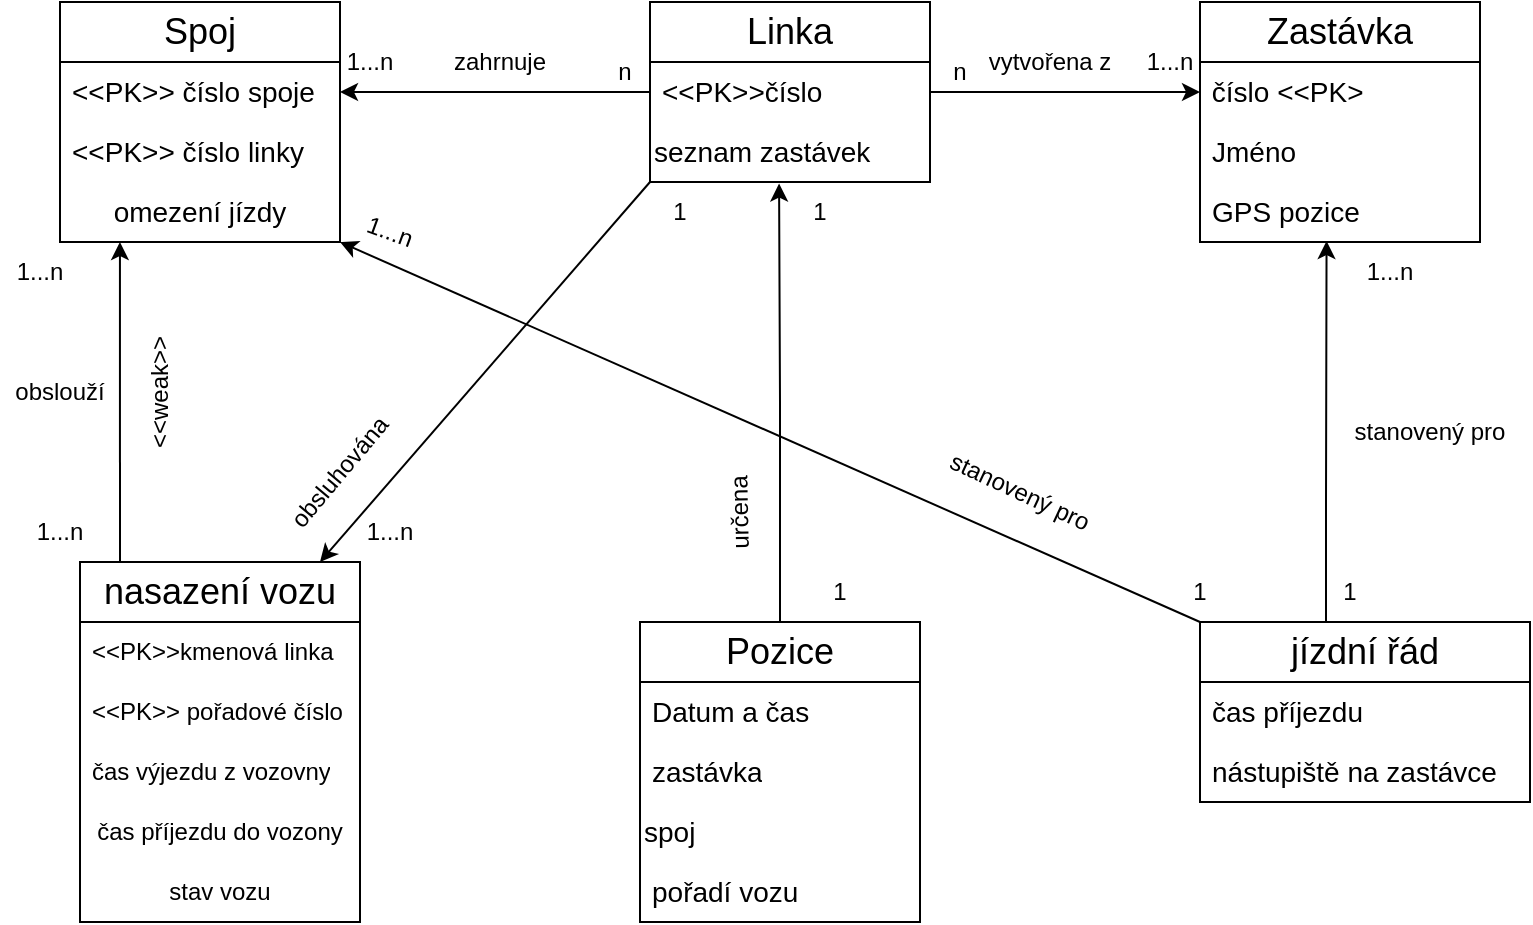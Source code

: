 <mxfile version="22.0.8" type="github">
  <diagram name="Page-1" id="-bD9WmfOeyug8CpIs4vH">
    <mxGraphModel dx="1410" dy="640" grid="1" gridSize="10" guides="1" tooltips="1" connect="1" arrows="1" fold="1" page="1" pageScale="1" pageWidth="850" pageHeight="1100" background="#ffffff" math="0" shadow="0">
      <root>
        <mxCell id="0" />
        <mxCell id="1" parent="0" />
        <mxCell id="CPpi-T0CUva5ExN3Evoc-3" value="&lt;font style=&quot;font-size: 18px;&quot;&gt;Zastávka&lt;/font&gt;" style="swimlane;fontStyle=0;childLayout=stackLayout;horizontal=1;startSize=30;horizontalStack=0;resizeParent=1;resizeParentMax=0;resizeLast=0;collapsible=1;marginBottom=0;whiteSpace=wrap;html=1;" parent="1" vertex="1">
          <mxGeometry x="630" y="40" width="140" height="120" as="geometry" />
        </mxCell>
        <mxCell id="J_cl9QAVBTpifiWZS7fb-1" value="&lt;font style=&quot;font-size: 14px;&quot;&gt;&amp;nbsp;číslo &amp;lt;&amp;lt;PK&amp;gt;&lt;/font&gt;" style="text;html=1;strokeColor=none;fillColor=none;align=left;verticalAlign=middle;whiteSpace=wrap;rounded=0;" parent="CPpi-T0CUva5ExN3Evoc-3" vertex="1">
          <mxGeometry y="30" width="140" height="30" as="geometry" />
        </mxCell>
        <mxCell id="CPpi-T0CUva5ExN3Evoc-5" value="&lt;font style=&quot;font-size: 14px;&quot;&gt;Jméno&lt;/font&gt;" style="text;strokeColor=none;fillColor=none;align=left;verticalAlign=middle;spacingLeft=4;spacingRight=4;overflow=hidden;points=[[0,0.5],[1,0.5]];portConstraint=eastwest;rotatable=0;whiteSpace=wrap;html=1;" parent="CPpi-T0CUva5ExN3Evoc-3" vertex="1">
          <mxGeometry y="60" width="140" height="30" as="geometry" />
        </mxCell>
        <mxCell id="CPpi-T0CUva5ExN3Evoc-6" value="&lt;font style=&quot;font-size: 14px;&quot;&gt;GPS pozice&lt;/font&gt;" style="text;strokeColor=none;fillColor=none;align=left;verticalAlign=middle;spacingLeft=4;spacingRight=4;overflow=hidden;points=[[0,0.5],[1,0.5]];portConstraint=eastwest;rotatable=0;whiteSpace=wrap;html=1;" parent="CPpi-T0CUva5ExN3Evoc-3" vertex="1">
          <mxGeometry y="90" width="140" height="30" as="geometry" />
        </mxCell>
        <mxCell id="CPpi-T0CUva5ExN3Evoc-7" value="&lt;font style=&quot;font-size: 18px;&quot;&gt;Linka&lt;/font&gt;" style="swimlane;fontStyle=0;childLayout=stackLayout;horizontal=1;startSize=30;horizontalStack=0;resizeParent=1;resizeParentMax=0;resizeLast=0;collapsible=1;marginBottom=0;whiteSpace=wrap;html=1;" parent="1" vertex="1">
          <mxGeometry x="355" y="40" width="140" height="90" as="geometry">
            <mxRectangle x="355" y="40" width="60" height="30" as="alternateBounds" />
          </mxGeometry>
        </mxCell>
        <mxCell id="CPpi-T0CUva5ExN3Evoc-9" value="&lt;font style=&quot;font-size: 14px;&quot;&gt;&amp;lt;&amp;lt;PK&amp;gt;&amp;gt;číslo&amp;nbsp;&lt;br&gt;&lt;/font&gt;" style="text;strokeColor=none;fillColor=none;align=left;verticalAlign=middle;spacingLeft=4;spacingRight=4;overflow=hidden;points=[[0,0.5],[1,0.5]];portConstraint=eastwest;rotatable=0;whiteSpace=wrap;html=1;" parent="CPpi-T0CUva5ExN3Evoc-7" vertex="1">
          <mxGeometry y="30" width="140" height="30" as="geometry" />
        </mxCell>
        <mxCell id="Fumt1I7i6K-nKuNbreHp-10" value="&lt;font style=&quot;font-size: 14px;&quot;&gt;seznam zastávek&lt;/font&gt;" style="text;html=1;strokeColor=none;fillColor=none;align=left;verticalAlign=middle;whiteSpace=wrap;rounded=0;" vertex="1" parent="CPpi-T0CUva5ExN3Evoc-7">
          <mxGeometry y="60" width="140" height="30" as="geometry" />
        </mxCell>
        <mxCell id="CPpi-T0CUva5ExN3Evoc-11" value="&lt;font style=&quot;font-size: 18px;&quot;&gt;Spoj&lt;/font&gt;" style="swimlane;fontStyle=0;childLayout=stackLayout;horizontal=1;startSize=30;horizontalStack=0;resizeParent=1;resizeParentMax=0;resizeLast=0;collapsible=1;marginBottom=0;whiteSpace=wrap;html=1;" parent="1" vertex="1">
          <mxGeometry x="60" y="40" width="140" height="120" as="geometry" />
        </mxCell>
        <mxCell id="CPpi-T0CUva5ExN3Evoc-13" value="&lt;font style=&quot;font-size: 14px;&quot;&gt;&amp;lt;&amp;lt;PK&amp;gt;&amp;gt; číslo spoje&lt;/font&gt;" style="text;strokeColor=none;fillColor=none;align=left;verticalAlign=middle;spacingLeft=4;spacingRight=4;overflow=hidden;points=[[0,0.5],[1,0.5]];portConstraint=eastwest;rotatable=0;whiteSpace=wrap;html=1;" parent="CPpi-T0CUva5ExN3Evoc-11" vertex="1">
          <mxGeometry y="30" width="140" height="30" as="geometry" />
        </mxCell>
        <mxCell id="CPpi-T0CUva5ExN3Evoc-14" value="&lt;font style=&quot;font-size: 14px;&quot;&gt;&amp;lt;&amp;lt;PK&amp;gt;&amp;gt; číslo linky&lt;/font&gt;" style="text;strokeColor=none;fillColor=none;align=left;verticalAlign=middle;spacingLeft=4;spacingRight=4;overflow=hidden;points=[[0,0.5],[1,0.5]];portConstraint=eastwest;rotatable=0;whiteSpace=wrap;html=1;" parent="CPpi-T0CUva5ExN3Evoc-11" vertex="1">
          <mxGeometry y="60" width="140" height="30" as="geometry" />
        </mxCell>
        <mxCell id="J_cl9QAVBTpifiWZS7fb-6" value="&lt;font style=&quot;font-size: 14px;&quot;&gt;omezení jízdy&lt;/font&gt;" style="text;html=1;strokeColor=none;fillColor=none;align=center;verticalAlign=middle;whiteSpace=wrap;rounded=0;" parent="CPpi-T0CUva5ExN3Evoc-11" vertex="1">
          <mxGeometry y="90" width="140" height="30" as="geometry" />
        </mxCell>
        <mxCell id="CPpi-T0CUva5ExN3Evoc-19" value="&lt;font style=&quot;font-size: 18px;&quot;&gt;Pozice&lt;/font&gt;" style="swimlane;fontStyle=0;childLayout=stackLayout;horizontal=1;startSize=30;horizontalStack=0;resizeParent=1;resizeParentMax=0;resizeLast=0;collapsible=1;marginBottom=0;whiteSpace=wrap;html=1;" parent="1" vertex="1">
          <mxGeometry x="350" y="350" width="140" height="150" as="geometry" />
        </mxCell>
        <mxCell id="CPpi-T0CUva5ExN3Evoc-21" value="&lt;font style=&quot;font-size: 14px;&quot;&gt;Datum a čas&lt;/font&gt;" style="text;strokeColor=none;fillColor=none;align=left;verticalAlign=middle;spacingLeft=4;spacingRight=4;overflow=hidden;points=[[0,0.5],[1,0.5]];portConstraint=eastwest;rotatable=0;whiteSpace=wrap;html=1;" parent="CPpi-T0CUva5ExN3Evoc-19" vertex="1">
          <mxGeometry y="30" width="140" height="30" as="geometry" />
        </mxCell>
        <mxCell id="CPpi-T0CUva5ExN3Evoc-22" value="&lt;font style=&quot;font-size: 14px;&quot;&gt;zastávka&lt;/font&gt;" style="text;strokeColor=none;fillColor=none;align=left;verticalAlign=middle;spacingLeft=4;spacingRight=4;overflow=hidden;points=[[0,0.5],[1,0.5]];portConstraint=eastwest;rotatable=0;whiteSpace=wrap;html=1;" parent="CPpi-T0CUva5ExN3Evoc-19" vertex="1">
          <mxGeometry y="60" width="140" height="30" as="geometry" />
        </mxCell>
        <mxCell id="Fumt1I7i6K-nKuNbreHp-54" value="&lt;font style=&quot;font-size: 14px;&quot;&gt;spoj&lt;/font&gt;" style="text;html=1;strokeColor=none;fillColor=none;align=left;verticalAlign=middle;whiteSpace=wrap;rounded=0;" vertex="1" parent="CPpi-T0CUva5ExN3Evoc-19">
          <mxGeometry y="90" width="140" height="30" as="geometry" />
        </mxCell>
        <mxCell id="CPpi-T0CUva5ExN3Evoc-20" value="&lt;font style=&quot;font-size: 14px;&quot;&gt;pořadí vozu&lt;/font&gt;" style="text;strokeColor=none;fillColor=none;align=left;verticalAlign=middle;spacingLeft=4;spacingRight=4;overflow=hidden;points=[[0,0.5],[1,0.5]];portConstraint=eastwest;rotatable=0;whiteSpace=wrap;html=1;" parent="CPpi-T0CUva5ExN3Evoc-19" vertex="1">
          <mxGeometry y="120" width="140" height="30" as="geometry" />
        </mxCell>
        <mxCell id="J_cl9QAVBTpifiWZS7fb-2" value="&lt;span style=&quot;font-size: 18px;&quot;&gt;jízdní řád&lt;/span&gt;" style="swimlane;fontStyle=0;childLayout=stackLayout;horizontal=1;startSize=30;horizontalStack=0;resizeParent=1;resizeParentMax=0;resizeLast=0;collapsible=1;marginBottom=0;whiteSpace=wrap;html=1;" parent="1" vertex="1">
          <mxGeometry x="630" y="350" width="165" height="90" as="geometry" />
        </mxCell>
        <mxCell id="J_cl9QAVBTpifiWZS7fb-3" value="&lt;font style=&quot;font-size: 14px;&quot;&gt;čas příjezdu&lt;/font&gt;" style="text;strokeColor=none;fillColor=none;align=left;verticalAlign=middle;spacingLeft=4;spacingRight=4;overflow=hidden;points=[[0,0.5],[1,0.5]];portConstraint=eastwest;rotatable=0;whiteSpace=wrap;html=1;" parent="J_cl9QAVBTpifiWZS7fb-2" vertex="1">
          <mxGeometry y="30" width="165" height="30" as="geometry" />
        </mxCell>
        <mxCell id="J_cl9QAVBTpifiWZS7fb-5" value="&lt;font style=&quot;font-size: 14px;&quot;&gt;nástupiště na zastávce&lt;br&gt;&lt;/font&gt;" style="text;strokeColor=none;fillColor=none;align=left;verticalAlign=middle;spacingLeft=4;spacingRight=4;overflow=hidden;points=[[0,0.5],[1,0.5]];portConstraint=eastwest;rotatable=0;whiteSpace=wrap;html=1;" parent="J_cl9QAVBTpifiWZS7fb-2" vertex="1">
          <mxGeometry y="60" width="165" height="30" as="geometry" />
        </mxCell>
        <mxCell id="Fumt1I7i6K-nKuNbreHp-8" style="edgeStyle=orthogonalEdgeStyle;rounded=0;orthogonalLoop=1;jettySize=auto;html=1;exitX=0;exitY=0.5;exitDx=0;exitDy=0;" edge="1" parent="1" source="CPpi-T0CUva5ExN3Evoc-9" target="CPpi-T0CUva5ExN3Evoc-13">
          <mxGeometry relative="1" as="geometry" />
        </mxCell>
        <mxCell id="Fumt1I7i6K-nKuNbreHp-11" value="n" style="text;html=1;strokeColor=none;fillColor=none;align=center;verticalAlign=middle;whiteSpace=wrap;rounded=0;" vertex="1" parent="1">
          <mxGeometry x="330" y="70" width="25" height="10" as="geometry" />
        </mxCell>
        <mxCell id="Fumt1I7i6K-nKuNbreHp-12" value="1...n" style="text;html=1;strokeColor=none;fillColor=none;align=center;verticalAlign=middle;whiteSpace=wrap;rounded=0;" vertex="1" parent="1">
          <mxGeometry x="200" y="65" width="30" height="10" as="geometry" />
        </mxCell>
        <mxCell id="Fumt1I7i6K-nKuNbreHp-13" value="zahrnuje" style="text;html=1;strokeColor=none;fillColor=none;align=center;verticalAlign=middle;whiteSpace=wrap;rounded=0;" vertex="1" parent="1">
          <mxGeometry x="250" y="60" width="60" height="20" as="geometry" />
        </mxCell>
        <mxCell id="Fumt1I7i6K-nKuNbreHp-14" style="edgeStyle=orthogonalEdgeStyle;rounded=0;orthogonalLoop=1;jettySize=auto;html=1;entryX=0;entryY=0.5;entryDx=0;entryDy=0;" edge="1" parent="1" source="CPpi-T0CUva5ExN3Evoc-9" target="J_cl9QAVBTpifiWZS7fb-1">
          <mxGeometry relative="1" as="geometry" />
        </mxCell>
        <mxCell id="Fumt1I7i6K-nKuNbreHp-15" value="n" style="text;html=1;strokeColor=none;fillColor=none;align=center;verticalAlign=middle;whiteSpace=wrap;rounded=0;" vertex="1" parent="1">
          <mxGeometry x="500" y="70" width="20" height="10" as="geometry" />
        </mxCell>
        <mxCell id="Fumt1I7i6K-nKuNbreHp-16" value="1...n" style="text;html=1;strokeColor=none;fillColor=none;align=center;verticalAlign=middle;whiteSpace=wrap;rounded=0;" vertex="1" parent="1">
          <mxGeometry x="600" y="70" width="30" as="geometry" />
        </mxCell>
        <mxCell id="Fumt1I7i6K-nKuNbreHp-18" style="edgeStyle=orthogonalEdgeStyle;rounded=0;orthogonalLoop=1;jettySize=auto;html=1;entryX=0.452;entryY=0.984;entryDx=0;entryDy=0;entryPerimeter=0;" edge="1" parent="1" source="J_cl9QAVBTpifiWZS7fb-2" target="CPpi-T0CUva5ExN3Evoc-6">
          <mxGeometry relative="1" as="geometry">
            <Array as="points">
              <mxPoint x="693" y="290" />
              <mxPoint x="693" y="290" />
            </Array>
          </mxGeometry>
        </mxCell>
        <mxCell id="Fumt1I7i6K-nKuNbreHp-21" value="" style="endArrow=classic;html=1;rounded=0;entryX=1;entryY=1;entryDx=0;entryDy=0;exitX=0;exitY=0;exitDx=0;exitDy=0;" edge="1" parent="1" source="J_cl9QAVBTpifiWZS7fb-2" target="J_cl9QAVBTpifiWZS7fb-6">
          <mxGeometry width="50" height="50" relative="1" as="geometry">
            <mxPoint x="600" y="330" as="sourcePoint" />
            <mxPoint x="480" y="190" as="targetPoint" />
          </mxGeometry>
        </mxCell>
        <mxCell id="Fumt1I7i6K-nKuNbreHp-22" value="1...n" style="text;html=1;strokeColor=none;fillColor=none;align=center;verticalAlign=middle;whiteSpace=wrap;rounded=0;rotation=20;" vertex="1" parent="1">
          <mxGeometry x="210" y="150" width="30" height="10" as="geometry" />
        </mxCell>
        <mxCell id="Fumt1I7i6K-nKuNbreHp-24" value="1" style="text;html=1;strokeColor=none;fillColor=none;align=center;verticalAlign=middle;whiteSpace=wrap;rounded=0;" vertex="1" parent="1">
          <mxGeometry x="700" y="330" width="10" height="10" as="geometry" />
        </mxCell>
        <mxCell id="Fumt1I7i6K-nKuNbreHp-26" value="vytvořena z" style="text;html=1;strokeColor=none;fillColor=none;align=center;verticalAlign=middle;whiteSpace=wrap;rounded=0;" vertex="1" parent="1">
          <mxGeometry x="520" y="60" width="70" height="20" as="geometry" />
        </mxCell>
        <mxCell id="Fumt1I7i6K-nKuNbreHp-29" value="obsluhována" style="text;html=1;strokeColor=none;fillColor=none;align=center;verticalAlign=middle;whiteSpace=wrap;rounded=0;rotation=-50;" vertex="1" parent="1">
          <mxGeometry x="160" y="260" width="80" height="30" as="geometry" />
        </mxCell>
        <mxCell id="Fumt1I7i6K-nKuNbreHp-30" value="1" style="text;html=1;strokeColor=none;fillColor=none;align=center;verticalAlign=middle;whiteSpace=wrap;rounded=0;" vertex="1" parent="1">
          <mxGeometry x="355" y="140" width="30" height="10" as="geometry" />
        </mxCell>
        <mxCell id="Fumt1I7i6K-nKuNbreHp-31" value="1...n" style="text;html=1;strokeColor=none;fillColor=none;align=center;verticalAlign=middle;whiteSpace=wrap;rounded=0;" vertex="1" parent="1">
          <mxGeometry x="210" y="300" width="30" height="10" as="geometry" />
        </mxCell>
        <mxCell id="Fumt1I7i6K-nKuNbreHp-35" value="1...n" style="text;html=1;strokeColor=none;fillColor=none;align=center;verticalAlign=middle;whiteSpace=wrap;rounded=0;" vertex="1" parent="1">
          <mxGeometry x="700" y="170" width="50" height="10" as="geometry" />
        </mxCell>
        <mxCell id="Fumt1I7i6K-nKuNbreHp-37" value="" style="endArrow=classic;html=1;rounded=0;exitX=0;exitY=1;exitDx=0;exitDy=0;" edge="1" parent="1" source="Fumt1I7i6K-nKuNbreHp-10">
          <mxGeometry width="50" height="50" relative="1" as="geometry">
            <mxPoint x="420" y="250" as="sourcePoint" />
            <mxPoint x="190" y="320" as="targetPoint" />
          </mxGeometry>
        </mxCell>
        <mxCell id="Fumt1I7i6K-nKuNbreHp-39" style="edgeStyle=orthogonalEdgeStyle;rounded=0;orthogonalLoop=1;jettySize=auto;html=1;entryX=0.461;entryY=1.025;entryDx=0;entryDy=0;entryPerimeter=0;" edge="1" parent="1" source="CPpi-T0CUva5ExN3Evoc-19" target="Fumt1I7i6K-nKuNbreHp-10">
          <mxGeometry relative="1" as="geometry" />
        </mxCell>
        <mxCell id="Fumt1I7i6K-nKuNbreHp-40" value="" style="endArrow=classic;html=1;rounded=0;entryX=0.214;entryY=1;entryDx=0;entryDy=0;entryPerimeter=0;" edge="1" parent="1" target="J_cl9QAVBTpifiWZS7fb-6">
          <mxGeometry width="50" height="50" relative="1" as="geometry">
            <mxPoint x="90" y="320" as="sourcePoint" />
            <mxPoint x="470" y="200" as="targetPoint" />
          </mxGeometry>
        </mxCell>
        <mxCell id="Fumt1I7i6K-nKuNbreHp-41" value="1...n" style="text;html=1;strokeColor=none;fillColor=none;align=center;verticalAlign=middle;whiteSpace=wrap;rounded=0;" vertex="1" parent="1">
          <mxGeometry x="40" y="300" width="40" height="10" as="geometry" />
        </mxCell>
        <mxCell id="Fumt1I7i6K-nKuNbreHp-42" value="obslouží" style="text;html=1;strokeColor=none;fillColor=none;align=center;verticalAlign=middle;whiteSpace=wrap;rounded=0;" vertex="1" parent="1">
          <mxGeometry x="30" y="220" width="60" height="30" as="geometry" />
        </mxCell>
        <mxCell id="Fumt1I7i6K-nKuNbreHp-43" value="1...n" style="text;html=1;strokeColor=none;fillColor=none;align=center;verticalAlign=middle;whiteSpace=wrap;rounded=0;" vertex="1" parent="1">
          <mxGeometry x="30" y="170" width="40" height="10" as="geometry" />
        </mxCell>
        <mxCell id="Fumt1I7i6K-nKuNbreHp-44" value="&lt;font style=&quot;font-size: 18px;&quot;&gt;nasazení vozu&lt;/font&gt;" style="swimlane;fontStyle=0;childLayout=stackLayout;horizontal=1;startSize=30;horizontalStack=0;resizeParent=1;resizeParentMax=0;resizeLast=0;collapsible=1;marginBottom=0;whiteSpace=wrap;html=1;" vertex="1" parent="1">
          <mxGeometry x="70" y="320" width="140" height="180" as="geometry" />
        </mxCell>
        <mxCell id="Fumt1I7i6K-nKuNbreHp-45" value="&amp;lt;&amp;lt;PK&amp;gt;&amp;gt;kmenová linka" style="text;strokeColor=none;fillColor=none;align=left;verticalAlign=middle;spacingLeft=4;spacingRight=4;overflow=hidden;points=[[0,0.5],[1,0.5]];portConstraint=eastwest;rotatable=0;whiteSpace=wrap;html=1;" vertex="1" parent="Fumt1I7i6K-nKuNbreHp-44">
          <mxGeometry y="30" width="140" height="30" as="geometry" />
        </mxCell>
        <mxCell id="Fumt1I7i6K-nKuNbreHp-46" value="&amp;lt;&amp;lt;PK&amp;gt;&amp;gt; pořadové číslo" style="text;strokeColor=none;fillColor=none;align=left;verticalAlign=middle;spacingLeft=4;spacingRight=4;overflow=hidden;points=[[0,0.5],[1,0.5]];portConstraint=eastwest;rotatable=0;whiteSpace=wrap;html=1;" vertex="1" parent="Fumt1I7i6K-nKuNbreHp-44">
          <mxGeometry y="60" width="140" height="30" as="geometry" />
        </mxCell>
        <mxCell id="Fumt1I7i6K-nKuNbreHp-47" value="čas výjezdu z vozovny" style="text;strokeColor=none;fillColor=none;align=left;verticalAlign=middle;spacingLeft=4;spacingRight=4;overflow=hidden;points=[[0,0.5],[1,0.5]];portConstraint=eastwest;rotatable=0;whiteSpace=wrap;html=1;" vertex="1" parent="Fumt1I7i6K-nKuNbreHp-44">
          <mxGeometry y="90" width="140" height="30" as="geometry" />
        </mxCell>
        <mxCell id="Fumt1I7i6K-nKuNbreHp-48" value="čas příjezdu do vozony" style="text;html=1;strokeColor=none;fillColor=none;align=center;verticalAlign=middle;whiteSpace=wrap;rounded=0;" vertex="1" parent="Fumt1I7i6K-nKuNbreHp-44">
          <mxGeometry y="120" width="140" height="30" as="geometry" />
        </mxCell>
        <mxCell id="Fumt1I7i6K-nKuNbreHp-49" value="stav vozu" style="text;html=1;strokeColor=none;fillColor=none;align=center;verticalAlign=middle;whiteSpace=wrap;rounded=0;" vertex="1" parent="Fumt1I7i6K-nKuNbreHp-44">
          <mxGeometry y="150" width="140" height="30" as="geometry" />
        </mxCell>
        <mxCell id="Fumt1I7i6K-nKuNbreHp-52" value="&amp;lt;&amp;lt;weak&amp;gt;&amp;gt;" style="text;html=1;strokeColor=none;fillColor=none;align=center;verticalAlign=middle;whiteSpace=wrap;rounded=0;rotation=-90;" vertex="1" parent="1">
          <mxGeometry x="80" y="220" width="60" height="30" as="geometry" />
        </mxCell>
        <mxCell id="Fumt1I7i6K-nKuNbreHp-53" value="1" style="text;html=1;strokeColor=none;fillColor=none;align=center;verticalAlign=middle;whiteSpace=wrap;rounded=0;" vertex="1" parent="1">
          <mxGeometry x="420" y="320" width="60" height="30" as="geometry" />
        </mxCell>
        <mxCell id="Fumt1I7i6K-nKuNbreHp-55" value="stanovený pro" style="text;html=1;strokeColor=none;fillColor=none;align=center;verticalAlign=middle;whiteSpace=wrap;rounded=0;" vertex="1" parent="1">
          <mxGeometry x="700" y="240" width="90" height="30" as="geometry" />
        </mxCell>
        <mxCell id="Fumt1I7i6K-nKuNbreHp-56" value="1" style="text;html=1;strokeColor=none;fillColor=none;align=center;verticalAlign=middle;whiteSpace=wrap;rounded=0;" vertex="1" parent="1">
          <mxGeometry x="430" y="140" width="20" height="10" as="geometry" />
        </mxCell>
        <mxCell id="Fumt1I7i6K-nKuNbreHp-57" value="stanovený pro" style="text;html=1;strokeColor=none;fillColor=none;align=center;verticalAlign=middle;whiteSpace=wrap;rounded=0;rotation=25;" vertex="1" parent="1">
          <mxGeometry x="490" y="270" width="100" height="30" as="geometry" />
        </mxCell>
        <mxCell id="Fumt1I7i6K-nKuNbreHp-58" value="určena" style="text;html=1;strokeColor=none;fillColor=none;align=center;verticalAlign=middle;whiteSpace=wrap;rounded=0;rotation=-91;" vertex="1" parent="1">
          <mxGeometry x="370" y="280" width="60" height="30" as="geometry" />
        </mxCell>
        <mxCell id="Fumt1I7i6K-nKuNbreHp-60" value="1" style="text;html=1;strokeColor=none;fillColor=none;align=center;verticalAlign=middle;whiteSpace=wrap;rounded=0;" vertex="1" parent="1">
          <mxGeometry x="620" y="330" width="20" height="10" as="geometry" />
        </mxCell>
      </root>
    </mxGraphModel>
  </diagram>
</mxfile>
